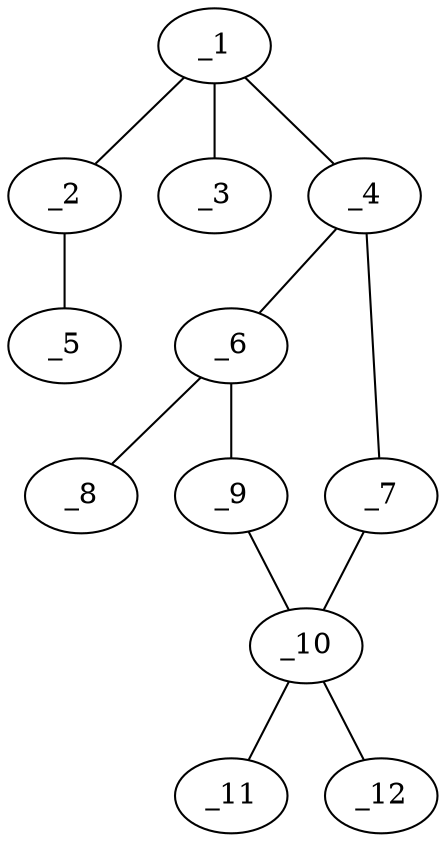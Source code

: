 graph molid54833 {
	_1	 [charge=0,
		chem=1,
		symbol="C  ",
		x="3.7601",
		y="1.0194"];
	_2	 [charge=0,
		chem=1,
		symbol="C  ",
		x="4.6261",
		y="1.5194"];
	_1 -- _2	 [valence=1];
	_3	 [charge=0,
		chem=1,
		symbol="C  ",
		x="2.8941",
		y="1.5194"];
	_1 -- _3	 [valence=1];
	_4	 [charge=0,
		chem=1,
		symbol="C  ",
		x="3.7601",
		y="0.0194"];
	_1 -- _4	 [valence=2];
	_5	 [charge=0,
		chem=1,
		symbol="C  ",
		x="4.6261",
		y="2.5194"];
	_2 -- _5	 [valence=1];
	_6	 [charge=0,
		chem=1,
		symbol="C  ",
		x="2.9511",
		y="-0.5684"];
	_4 -- _6	 [valence=1];
	_7	 [charge=0,
		chem=1,
		symbol="C  ",
		x="4.5691",
		y="-0.5684"];
	_4 -- _7	 [valence=1];
	_8	 [charge=0,
		chem=1,
		symbol="C  ",
		x=2,
		y="-0.2593"];
	_6 -- _8	 [valence=1];
	_9	 [charge=0,
		chem=4,
		symbol="N  ",
		x="3.2601",
		y="-1.5194"];
	_6 -- _9	 [valence=2];
	_10	 [charge=0,
		chem=1,
		symbol="C  ",
		x="4.2601",
		y="-1.5194"];
	_7 -- _10	 [valence=1];
	_9 -- _10	 [valence=1];
	_11	 [charge=0,
		chem=1,
		symbol="C  ",
		x="4.2601",
		y="-2.5194"];
	_10 -- _11	 [valence=1];
	_12	 [charge=0,
		chem=1,
		symbol="C  ",
		x="5.2111",
		y="-1.8284"];
	_10 -- _12	 [valence=1];
}
